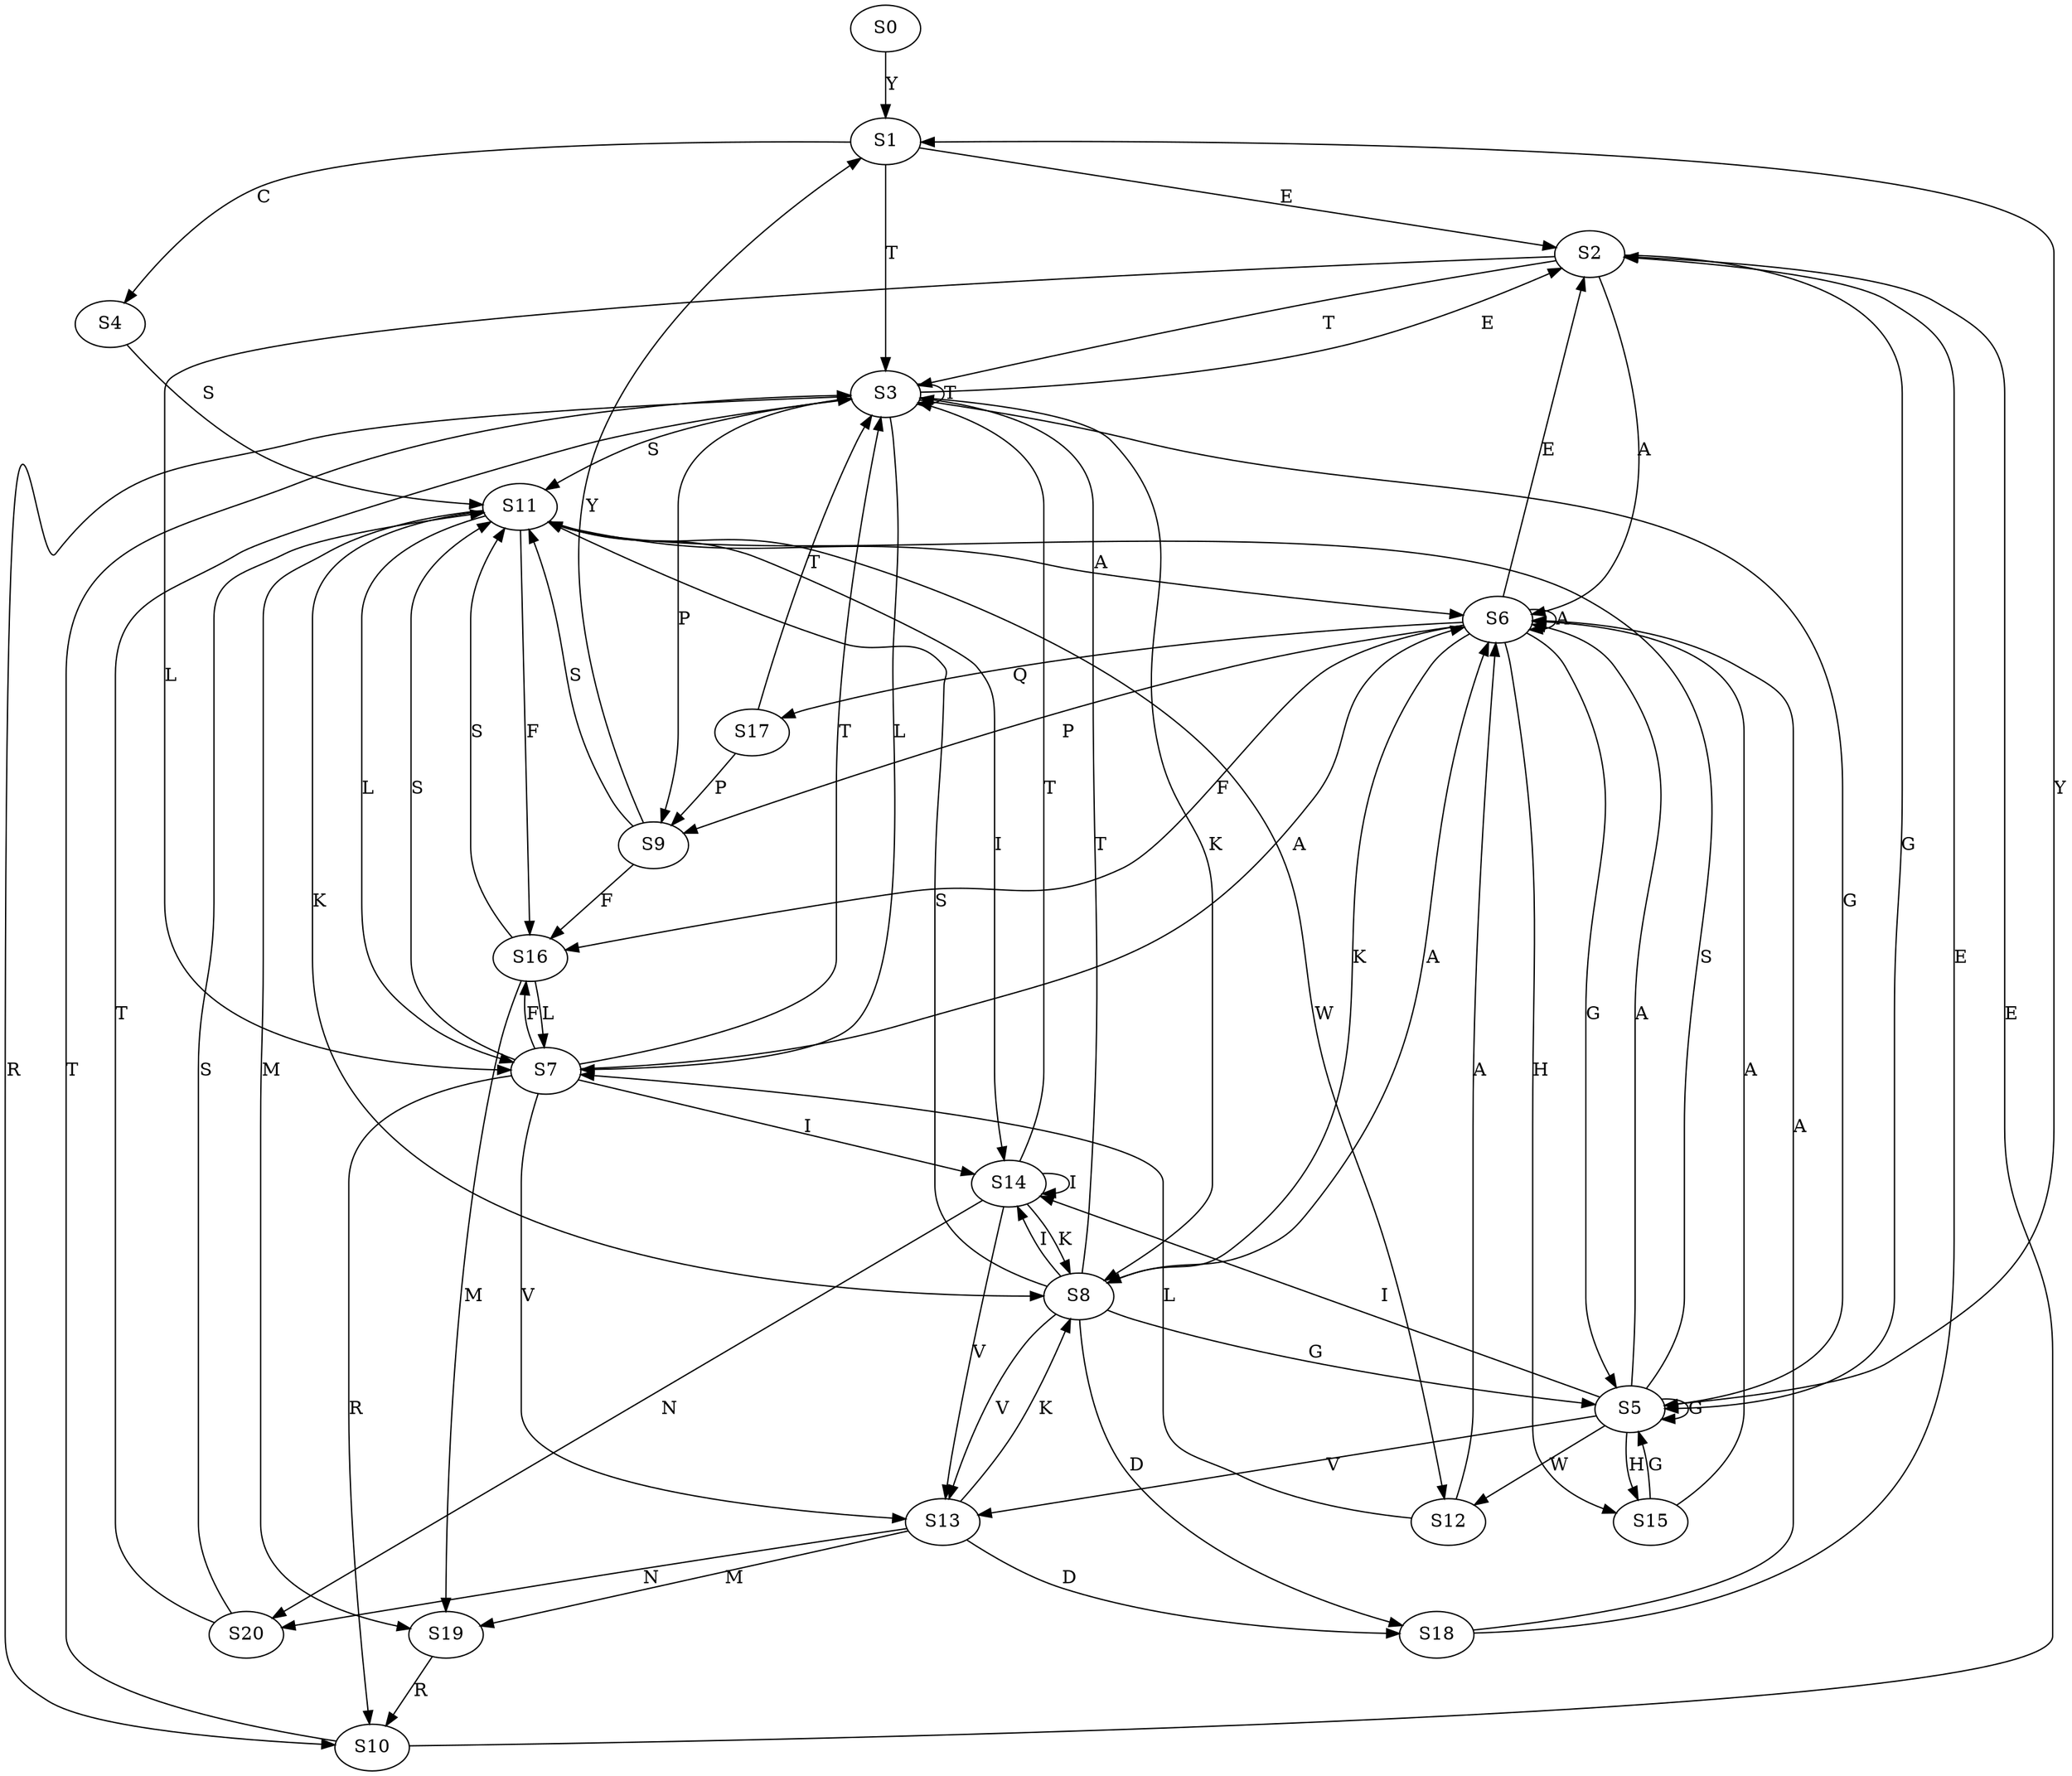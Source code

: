 strict digraph  {
	S0 -> S1 [ label = Y ];
	S1 -> S2 [ label = E ];
	S1 -> S3 [ label = T ];
	S1 -> S4 [ label = C ];
	S2 -> S5 [ label = G ];
	S2 -> S6 [ label = A ];
	S2 -> S7 [ label = L ];
	S2 -> S3 [ label = T ];
	S3 -> S8 [ label = K ];
	S3 -> S9 [ label = P ];
	S3 -> S3 [ label = T ];
	S3 -> S7 [ label = L ];
	S3 -> S10 [ label = R ];
	S3 -> S11 [ label = S ];
	S3 -> S5 [ label = G ];
	S3 -> S2 [ label = E ];
	S4 -> S11 [ label = S ];
	S5 -> S12 [ label = W ];
	S5 -> S13 [ label = V ];
	S5 -> S6 [ label = A ];
	S5 -> S1 [ label = Y ];
	S5 -> S11 [ label = S ];
	S5 -> S14 [ label = I ];
	S5 -> S5 [ label = G ];
	S5 -> S15 [ label = H ];
	S6 -> S9 [ label = P ];
	S6 -> S8 [ label = K ];
	S6 -> S6 [ label = A ];
	S6 -> S5 [ label = G ];
	S6 -> S15 [ label = H ];
	S6 -> S2 [ label = E ];
	S6 -> S16 [ label = F ];
	S6 -> S17 [ label = Q ];
	S7 -> S13 [ label = V ];
	S7 -> S6 [ label = A ];
	S7 -> S16 [ label = F ];
	S7 -> S11 [ label = S ];
	S7 -> S14 [ label = I ];
	S7 -> S3 [ label = T ];
	S7 -> S10 [ label = R ];
	S8 -> S18 [ label = D ];
	S8 -> S13 [ label = V ];
	S8 -> S5 [ label = G ];
	S8 -> S3 [ label = T ];
	S8 -> S14 [ label = I ];
	S8 -> S11 [ label = S ];
	S8 -> S6 [ label = A ];
	S9 -> S11 [ label = S ];
	S9 -> S16 [ label = F ];
	S9 -> S1 [ label = Y ];
	S10 -> S2 [ label = E ];
	S10 -> S3 [ label = T ];
	S11 -> S7 [ label = L ];
	S11 -> S8 [ label = K ];
	S11 -> S6 [ label = A ];
	S11 -> S19 [ label = M ];
	S11 -> S12 [ label = W ];
	S11 -> S14 [ label = I ];
	S11 -> S16 [ label = F ];
	S12 -> S6 [ label = A ];
	S12 -> S7 [ label = L ];
	S13 -> S19 [ label = M ];
	S13 -> S20 [ label = N ];
	S13 -> S8 [ label = K ];
	S13 -> S18 [ label = D ];
	S14 -> S20 [ label = N ];
	S14 -> S8 [ label = K ];
	S14 -> S3 [ label = T ];
	S14 -> S14 [ label = I ];
	S14 -> S13 [ label = V ];
	S15 -> S6 [ label = A ];
	S15 -> S5 [ label = G ];
	S16 -> S19 [ label = M ];
	S16 -> S11 [ label = S ];
	S16 -> S7 [ label = L ];
	S17 -> S3 [ label = T ];
	S17 -> S9 [ label = P ];
	S18 -> S6 [ label = A ];
	S18 -> S2 [ label = E ];
	S19 -> S10 [ label = R ];
	S20 -> S3 [ label = T ];
	S20 -> S11 [ label = S ];
}
